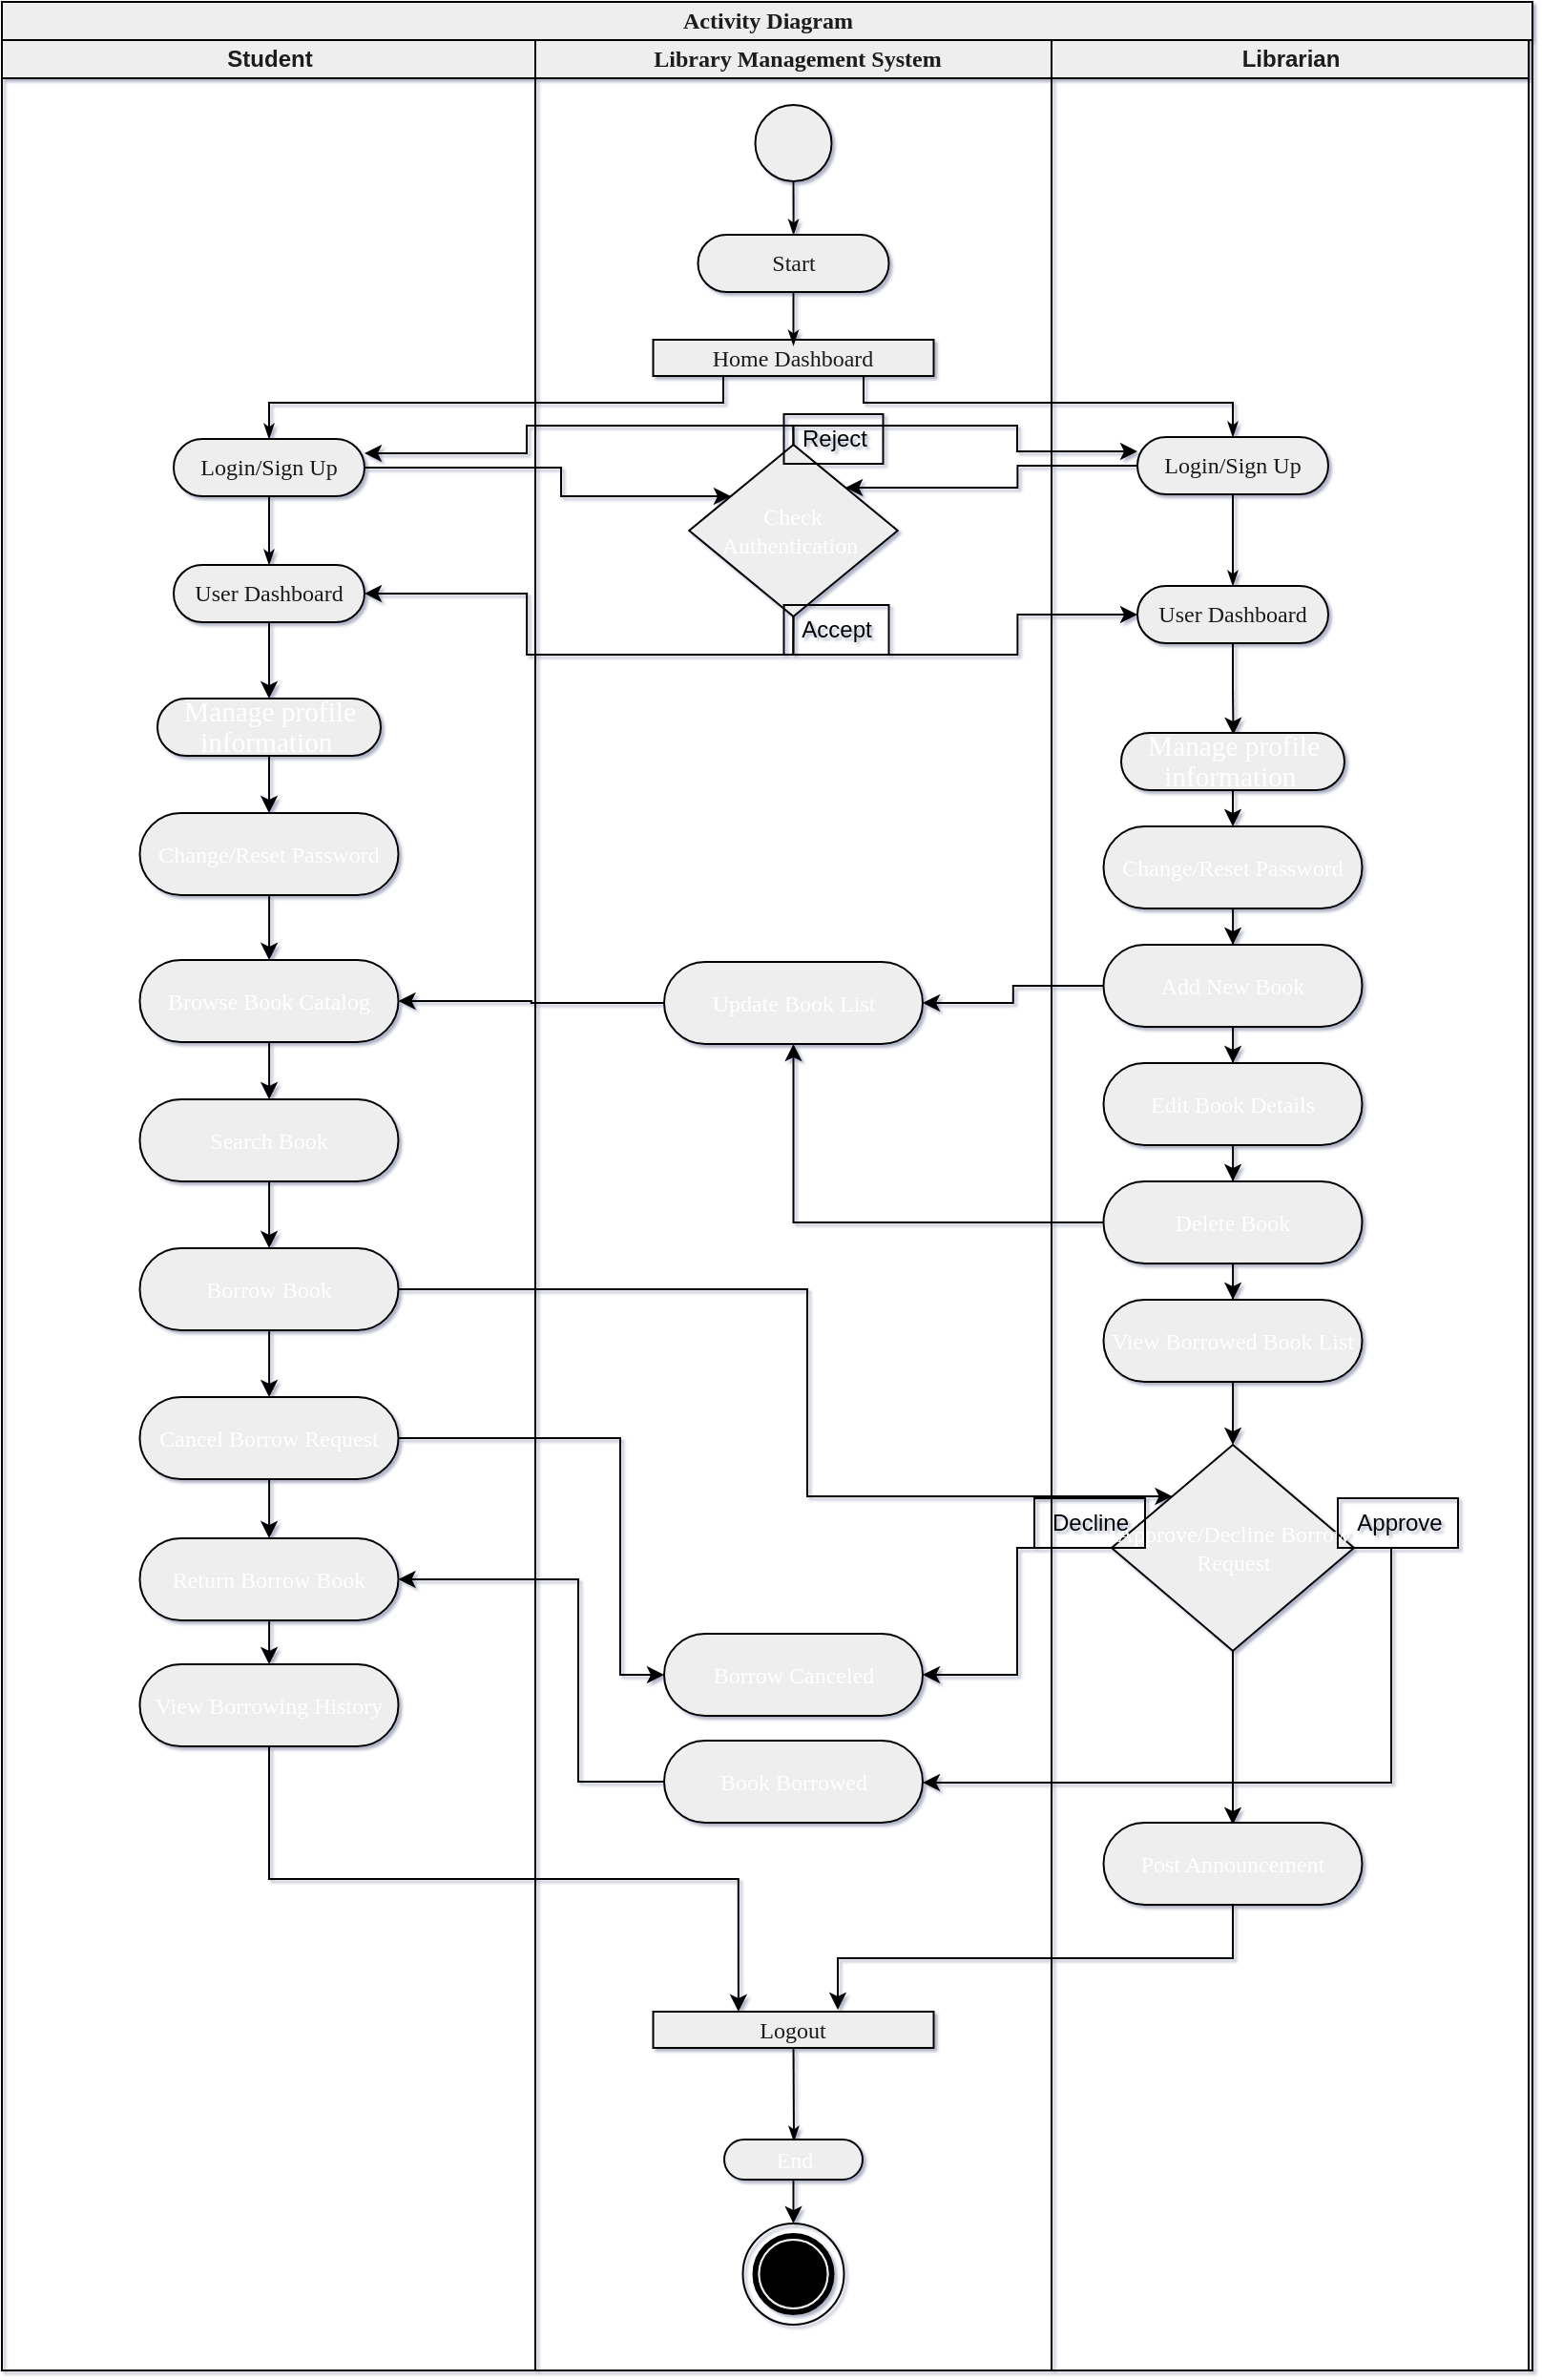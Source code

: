 <mxfile version="28.1.0">
  <diagram name="Page-1" id="0783ab3e-0a74-02c8-0abd-f7b4e66b4bec">
    <mxGraphModel dx="2295" dy="958" grid="0" gridSize="10" guides="1" tooltips="1" connect="1" arrows="1" fold="1" page="0" pageScale="1" pageWidth="850" pageHeight="1100" background="light-dark(#FFFFFF,#FFFFFF)" math="0" shadow="1">
      <root>
        <mxCell id="0" />
        <mxCell id="1" parent="0" />
        <mxCell id="1c1d494c118603dd-1" value="Activity Diagram" style="swimlane;html=1;childLayout=stackLayout;startSize=20;rounded=0;shadow=0;comic=0;labelBackgroundColor=none;strokeWidth=1;fontFamily=Verdana;fontSize=12;align=center;fillColor=#EEEEEE;strokeColor=light-dark(#000000,#000000);fontColor=#1A1A1A;" parent="1" vertex="1">
          <mxGeometry x="-8" y="9" width="802" height="1241" as="geometry" />
        </mxCell>
        <mxCell id="1c1d494c118603dd-2" value="Student" style="swimlane;html=1;startSize=20;labelBackgroundColor=none;fillColor=#EEEEEE;strokeColor=light-dark(#000000,#000000);fontColor=#1A1A1A;" parent="1c1d494c118603dd-1" vertex="1">
          <mxGeometry y="20" width="279.5" height="1221" as="geometry" />
        </mxCell>
        <mxCell id="1c1d494c118603dd-34" style="edgeStyle=none;rounded=0;html=1;labelBackgroundColor=none;startArrow=none;startFill=0;startSize=5;endArrow=classicThin;endFill=1;endSize=5;jettySize=auto;orthogonalLoop=1;strokeWidth=1;fontFamily=Verdana;fontSize=12;strokeColor=light-dark(#000000,#000000);fontColor=default;exitX=0.5;exitY=1;exitDx=0;exitDy=0;entryX=0.5;entryY=0;entryDx=0;entryDy=0;" parent="1c1d494c118603dd-2" source="1c1d494c118603dd-6" target="1c1d494c118603dd-7" edge="1">
          <mxGeometry relative="1" as="geometry">
            <mxPoint x="140" y="295" as="targetPoint" />
          </mxGeometry>
        </mxCell>
        <mxCell id="1c1d494c118603dd-6" value="Login/Sign Up" style="rounded=1;whiteSpace=wrap;html=1;shadow=0;comic=0;labelBackgroundColor=none;strokeWidth=1;fontFamily=Verdana;fontSize=12;align=center;arcSize=50;fillColor=#EEEEEE;strokeColor=light-dark(#000000,#000000);fontColor=#1A1A1A;" parent="1c1d494c118603dd-2" vertex="1">
          <mxGeometry x="90" y="209" width="100" height="30" as="geometry" />
        </mxCell>
        <mxCell id="nU6KyoxsDdTBQ1Yfwvvr-5" value="" style="edgeStyle=orthogonalEdgeStyle;rounded=0;orthogonalLoop=1;jettySize=auto;html=1;strokeColor=light-dark(#000000,#000000);fontColor=#FFFFFF;entryX=0.5;entryY=0;entryDx=0;entryDy=0;" edge="1" parent="1c1d494c118603dd-2" source="1c1d494c118603dd-7" target="nU6KyoxsDdTBQ1Yfwvvr-6">
          <mxGeometry x="1" y="43" relative="1" as="geometry">
            <mxPoint x="140" y="369" as="targetPoint" />
            <mxPoint x="-5" y="18" as="offset" />
          </mxGeometry>
        </mxCell>
        <mxCell id="1c1d494c118603dd-7" value="User Dashboard" style="rounded=1;whiteSpace=wrap;html=1;shadow=0;comic=0;labelBackgroundColor=none;strokeWidth=1;fontFamily=Verdana;fontSize=12;align=center;arcSize=50;fillColor=#EEEEEE;strokeColor=light-dark(#000000,#000000);fontColor=#1A1A1A;" parent="1c1d494c118603dd-2" vertex="1">
          <mxGeometry x="90" y="275" width="100" height="30" as="geometry" />
        </mxCell>
        <mxCell id="nU6KyoxsDdTBQ1Yfwvvr-11" style="edgeStyle=orthogonalEdgeStyle;rounded=0;orthogonalLoop=1;jettySize=auto;html=1;exitX=0.5;exitY=1;exitDx=0;exitDy=0;strokeColor=light-dark(#000000,#000000);fontColor=#FFFFFF;entryX=0.5;entryY=0;entryDx=0;entryDy=0;" edge="1" parent="1c1d494c118603dd-2" source="nU6KyoxsDdTBQ1Yfwvvr-6" target="nU6KyoxsDdTBQ1Yfwvvr-12">
          <mxGeometry relative="1" as="geometry">
            <mxPoint x="140.103" y="429.586" as="targetPoint" />
          </mxGeometry>
        </mxCell>
        <mxCell id="nU6KyoxsDdTBQ1Yfwvvr-6" value="&lt;span style=&quot;font-size: 11pt; line-height: 107%; font-family: Cambria, serif;&quot; lang=&quot;EN&quot;&gt;&lt;font style=&quot;color: light-dark(rgb(255, 255, 255), rgb(255, 255, 255));&quot;&gt;Manage profile information&amp;nbsp;&lt;/font&gt;&lt;/span&gt;" style="rounded=1;whiteSpace=wrap;html=1;shadow=0;comic=0;labelBackgroundColor=none;strokeWidth=1;fontFamily=Verdana;fontSize=12;align=center;arcSize=50;fillColor=#EEEEEE;strokeColor=light-dark(#000000,#000000);fontColor=#1A1A1A;" vertex="1" parent="1c1d494c118603dd-2">
          <mxGeometry x="81.5" y="345" width="117" height="30" as="geometry" />
        </mxCell>
        <mxCell id="nU6KyoxsDdTBQ1Yfwvvr-19" value="" style="edgeStyle=orthogonalEdgeStyle;rounded=0;orthogonalLoop=1;jettySize=auto;html=1;strokeColor=light-dark(#000000,#000000);fontColor=#FFFFFF;" edge="1" parent="1c1d494c118603dd-2" source="nU6KyoxsDdTBQ1Yfwvvr-12" target="nU6KyoxsDdTBQ1Yfwvvr-18">
          <mxGeometry relative="1" as="geometry" />
        </mxCell>
        <mxCell id="nU6KyoxsDdTBQ1Yfwvvr-12" value="&lt;font style=&quot;color: light-dark(rgb(255, 255, 255), rgb(255, 255, 255));&quot; face=&quot;Cambria, serif&quot;&gt;Change/Reset Password&lt;/font&gt;" style="rounded=1;whiteSpace=wrap;html=1;shadow=0;comic=0;labelBackgroundColor=none;strokeWidth=1;fontFamily=Verdana;fontSize=12;align=center;arcSize=50;fillColor=#EEEEEE;strokeColor=light-dark(#000000,#000000);fontColor=#1A1A1A;" vertex="1" parent="1c1d494c118603dd-2">
          <mxGeometry x="72.25" y="405" width="135.5" height="43" as="geometry" />
        </mxCell>
        <mxCell id="nU6KyoxsDdTBQ1Yfwvvr-21" value="" style="edgeStyle=orthogonalEdgeStyle;rounded=0;orthogonalLoop=1;jettySize=auto;html=1;strokeColor=light-dark(#000000,#000000);fontColor=#FFFFFF;" edge="1" parent="1c1d494c118603dd-2" source="nU6KyoxsDdTBQ1Yfwvvr-18" target="nU6KyoxsDdTBQ1Yfwvvr-20">
          <mxGeometry relative="1" as="geometry" />
        </mxCell>
        <mxCell id="nU6KyoxsDdTBQ1Yfwvvr-18" value="&lt;font style=&quot;color: light-dark(rgb(255, 255, 255), rgb(255, 255, 255));&quot; face=&quot;Cambria, serif&quot;&gt;Browse Book Catalog&lt;/font&gt;" style="rounded=1;whiteSpace=wrap;html=1;shadow=0;comic=0;labelBackgroundColor=none;strokeWidth=1;fontFamily=Verdana;fontSize=12;align=center;arcSize=50;fillColor=#EEEEEE;strokeColor=light-dark(#000000,#000000);fontColor=#1A1A1A;" vertex="1" parent="1c1d494c118603dd-2">
          <mxGeometry x="72.25" y="482" width="135.5" height="43" as="geometry" />
        </mxCell>
        <mxCell id="nU6KyoxsDdTBQ1Yfwvvr-23" value="" style="edgeStyle=orthogonalEdgeStyle;rounded=0;orthogonalLoop=1;jettySize=auto;html=1;strokeColor=light-dark(#000000,#000000);fontColor=#FFFFFF;" edge="1" parent="1c1d494c118603dd-2" source="nU6KyoxsDdTBQ1Yfwvvr-20" target="nU6KyoxsDdTBQ1Yfwvvr-22">
          <mxGeometry relative="1" as="geometry" />
        </mxCell>
        <mxCell id="nU6KyoxsDdTBQ1Yfwvvr-20" value="&lt;font style=&quot;color: light-dark(rgb(255, 255, 255), rgb(255, 255, 255));&quot; face=&quot;Cambria, serif&quot;&gt;Search Book&lt;/font&gt;" style="rounded=1;whiteSpace=wrap;html=1;shadow=0;comic=0;labelBackgroundColor=none;strokeWidth=1;fontFamily=Verdana;fontSize=12;align=center;arcSize=50;fillColor=#EEEEEE;strokeColor=light-dark(#000000,#000000);fontColor=#1A1A1A;" vertex="1" parent="1c1d494c118603dd-2">
          <mxGeometry x="72.25" y="555" width="135.5" height="43" as="geometry" />
        </mxCell>
        <mxCell id="nU6KyoxsDdTBQ1Yfwvvr-25" value="" style="edgeStyle=orthogonalEdgeStyle;rounded=0;orthogonalLoop=1;jettySize=auto;html=1;strokeColor=light-dark(#000000,#000000);fontColor=#FFFFFF;" edge="1" parent="1c1d494c118603dd-2" source="nU6KyoxsDdTBQ1Yfwvvr-22" target="nU6KyoxsDdTBQ1Yfwvvr-24">
          <mxGeometry relative="1" as="geometry" />
        </mxCell>
        <mxCell id="nU6KyoxsDdTBQ1Yfwvvr-22" value="&lt;font style=&quot;color: light-dark(rgb(255, 255, 255), rgb(255, 255, 255));&quot; face=&quot;Cambria, serif&quot;&gt;Borrow Book&lt;/font&gt;" style="rounded=1;whiteSpace=wrap;html=1;shadow=0;comic=0;labelBackgroundColor=none;strokeWidth=1;fontFamily=Verdana;fontSize=12;align=center;arcSize=50;fillColor=#EEEEEE;strokeColor=light-dark(#000000,#000000);fontColor=#1A1A1A;" vertex="1" parent="1c1d494c118603dd-2">
          <mxGeometry x="72.25" y="633" width="135.5" height="43" as="geometry" />
        </mxCell>
        <mxCell id="nU6KyoxsDdTBQ1Yfwvvr-27" value="" style="edgeStyle=orthogonalEdgeStyle;rounded=0;orthogonalLoop=1;jettySize=auto;html=1;strokeColor=light-dark(#000000,#000000);fontColor=#FFFFFF;" edge="1" parent="1c1d494c118603dd-2" source="nU6KyoxsDdTBQ1Yfwvvr-24" target="nU6KyoxsDdTBQ1Yfwvvr-26">
          <mxGeometry relative="1" as="geometry" />
        </mxCell>
        <mxCell id="nU6KyoxsDdTBQ1Yfwvvr-24" value="&lt;font style=&quot;color: light-dark(rgb(255, 255, 255), rgb(255, 255, 255));&quot; face=&quot;Cambria, serif&quot;&gt;Cancel Borrow Request&lt;/font&gt;" style="rounded=1;whiteSpace=wrap;html=1;shadow=0;comic=0;labelBackgroundColor=none;strokeWidth=1;fontFamily=Verdana;fontSize=12;align=center;arcSize=50;fillColor=#EEEEEE;strokeColor=light-dark(#000000,#000000);fontColor=#1A1A1A;" vertex="1" parent="1c1d494c118603dd-2">
          <mxGeometry x="72.25" y="711" width="135.5" height="43" as="geometry" />
        </mxCell>
        <mxCell id="nU6KyoxsDdTBQ1Yfwvvr-29" value="" style="edgeStyle=orthogonalEdgeStyle;rounded=0;orthogonalLoop=1;jettySize=auto;html=1;strokeColor=light-dark(#000000,#000000);fontColor=#FFFFFF;" edge="1" parent="1c1d494c118603dd-2" source="nU6KyoxsDdTBQ1Yfwvvr-26" target="nU6KyoxsDdTBQ1Yfwvvr-28">
          <mxGeometry relative="1" as="geometry" />
        </mxCell>
        <mxCell id="nU6KyoxsDdTBQ1Yfwvvr-26" value="&lt;font style=&quot;color: light-dark(rgb(255, 255, 255), rgb(255, 255, 255));&quot; face=&quot;Cambria, serif&quot;&gt;Return Borrow Book&lt;/font&gt;" style="rounded=1;whiteSpace=wrap;html=1;shadow=0;comic=0;labelBackgroundColor=none;strokeWidth=1;fontFamily=Verdana;fontSize=12;align=center;arcSize=50;fillColor=#EEEEEE;strokeColor=light-dark(#000000,#000000);fontColor=#1A1A1A;" vertex="1" parent="1c1d494c118603dd-2">
          <mxGeometry x="72.25" y="785" width="135.5" height="43" as="geometry" />
        </mxCell>
        <mxCell id="nU6KyoxsDdTBQ1Yfwvvr-28" value="&lt;font style=&quot;color: light-dark(rgb(255, 255, 255), rgb(255, 255, 255));&quot; face=&quot;Cambria, serif&quot;&gt;View Borrowing History&lt;/font&gt;" style="rounded=1;whiteSpace=wrap;html=1;shadow=0;comic=0;labelBackgroundColor=none;strokeWidth=1;fontFamily=Verdana;fontSize=12;align=center;arcSize=50;fillColor=#EEEEEE;strokeColor=light-dark(#000000,#000000);fontColor=#1A1A1A;" vertex="1" parent="1c1d494c118603dd-2">
          <mxGeometry x="72.25" y="851" width="135.5" height="43" as="geometry" />
        </mxCell>
        <mxCell id="1c1d494c118603dd-29" style="edgeStyle=orthogonalEdgeStyle;rounded=0;html=1;exitX=0.75;exitY=1;labelBackgroundColor=none;startArrow=none;startFill=0;startSize=5;endArrow=classicThin;endFill=1;endSize=5;jettySize=auto;orthogonalLoop=1;strokeWidth=1;fontFamily=Verdana;fontSize=12;strokeColor=light-dark(#000000,#000000);fontColor=default;" parent="1c1d494c118603dd-1" source="60571a20871a0731-3" target="1c1d494c118603dd-5" edge="1">
          <mxGeometry relative="1" as="geometry">
            <Array as="points">
              <mxPoint x="536" y="210" />
              <mxPoint x="741" y="210" />
            </Array>
          </mxGeometry>
        </mxCell>
        <mxCell id="1c1d494c118603dd-30" style="edgeStyle=orthogonalEdgeStyle;rounded=0;html=1;exitX=0.25;exitY=1;entryX=0.5;entryY=0;labelBackgroundColor=none;startArrow=none;startFill=0;startSize=5;endArrow=classicThin;endFill=1;endSize=5;jettySize=auto;orthogonalLoop=1;strokeWidth=1;fontFamily=Verdana;fontSize=12;strokeColor=light-dark(#000000,#000000);fontColor=default;" parent="1c1d494c118603dd-1" source="60571a20871a0731-3" target="1c1d494c118603dd-6" edge="1">
          <mxGeometry relative="1" as="geometry">
            <Array as="points">
              <mxPoint x="378" y="210" />
              <mxPoint x="140" y="210" />
            </Array>
          </mxGeometry>
        </mxCell>
        <mxCell id="nU6KyoxsDdTBQ1Yfwvvr-50" style="edgeStyle=orthogonalEdgeStyle;rounded=0;orthogonalLoop=1;jettySize=auto;html=1;exitX=1;exitY=0.5;exitDx=0;exitDy=0;entryX=0;entryY=0;entryDx=0;entryDy=0;strokeColor=light-dark(#000000,#000000);fontColor=#FFFFFF;" edge="1" parent="1c1d494c118603dd-1" source="nU6KyoxsDdTBQ1Yfwvvr-22" target="nU6KyoxsDdTBQ1Yfwvvr-49">
          <mxGeometry relative="1" as="geometry">
            <Array as="points">
              <mxPoint x="422" y="674" />
              <mxPoint x="422" y="783" />
            </Array>
          </mxGeometry>
        </mxCell>
        <mxCell id="nU6KyoxsDdTBQ1Yfwvvr-42" value="" style="edgeStyle=orthogonalEdgeStyle;rounded=0;orthogonalLoop=1;jettySize=auto;html=1;strokeColor=light-dark(#000000,#000000);fontColor=#FFFFFF;exitX=1;exitY=0.5;exitDx=0;exitDy=0;" edge="1" parent="1c1d494c118603dd-1" source="nU6KyoxsDdTBQ1Yfwvvr-49" target="nU6KyoxsDdTBQ1Yfwvvr-41">
          <mxGeometry relative="1" as="geometry">
            <mxPoint x="644.957" y="915" as="sourcePoint" />
            <Array as="points">
              <mxPoint x="728" y="810" />
              <mxPoint x="728" y="933" />
            </Array>
          </mxGeometry>
        </mxCell>
        <mxCell id="nU6KyoxsDdTBQ1Yfwvvr-56" style="edgeStyle=orthogonalEdgeStyle;rounded=0;orthogonalLoop=1;jettySize=auto;html=1;exitX=1;exitY=0.5;exitDx=0;exitDy=0;entryX=0;entryY=0.5;entryDx=0;entryDy=0;strokeColor=light-dark(#000000,#000000);fontColor=#FFFFFF;" edge="1" parent="1c1d494c118603dd-1" source="nU6KyoxsDdTBQ1Yfwvvr-24" target="nU6KyoxsDdTBQ1Yfwvvr-52">
          <mxGeometry relative="1" as="geometry">
            <Array as="points">
              <mxPoint x="324" y="753" />
              <mxPoint x="324" y="877" />
            </Array>
          </mxGeometry>
        </mxCell>
        <mxCell id="nU6KyoxsDdTBQ1Yfwvvr-57" style="edgeStyle=orthogonalEdgeStyle;rounded=0;orthogonalLoop=1;jettySize=auto;html=1;exitX=0;exitY=0.5;exitDx=0;exitDy=0;entryX=1;entryY=0.5;entryDx=0;entryDy=0;strokeColor=light-dark(#000000,#000000);fontColor=#FFFFFF;" edge="1" parent="1c1d494c118603dd-1" source="nU6KyoxsDdTBQ1Yfwvvr-41" target="nU6KyoxsDdTBQ1Yfwvvr-26">
          <mxGeometry relative="1" as="geometry">
            <Array as="points">
              <mxPoint x="302" y="933" />
              <mxPoint x="302" y="827" />
            </Array>
          </mxGeometry>
        </mxCell>
        <mxCell id="nU6KyoxsDdTBQ1Yfwvvr-60" style="edgeStyle=orthogonalEdgeStyle;rounded=0;orthogonalLoop=1;jettySize=auto;html=1;exitX=0;exitY=0.5;exitDx=0;exitDy=0;entryX=1;entryY=0.5;entryDx=0;entryDy=0;strokeColor=light-dark(#000000,#000000);fontColor=#FFFFFF;" edge="1" parent="1c1d494c118603dd-1" source="nU6KyoxsDdTBQ1Yfwvvr-49" target="nU6KyoxsDdTBQ1Yfwvvr-52">
          <mxGeometry relative="1" as="geometry" />
        </mxCell>
        <mxCell id="1c1d494c118603dd-3" value="&lt;span style=&quot;font-family: Verdana;&quot;&gt;&amp;nbsp;Library Management System&lt;/span&gt;" style="swimlane;html=1;startSize=20;labelBackgroundColor=none;fillColor=#EEEEEE;strokeColor=light-dark(#000000,#000000);fontColor=#1A1A1A;" parent="1c1d494c118603dd-1" vertex="1">
          <mxGeometry x="279.5" y="20" width="270.5" height="1221" as="geometry" />
        </mxCell>
        <mxCell id="60571a20871a0731-3" value="Home Dashboard" style="whiteSpace=wrap;html=1;rounded=0;shadow=0;comic=0;labelBackgroundColor=none;strokeWidth=1;fillColor=#EEEEEE;fontFamily=Verdana;fontSize=12;align=center;rotation=0;strokeColor=light-dark(#000000,#000000);fontColor=#1A1A1A;" parent="1c1d494c118603dd-3" vertex="1">
          <mxGeometry x="61.75" y="157" width="147" height="19" as="geometry" />
        </mxCell>
        <mxCell id="60571a20871a0731-8" value="Start" style="rounded=1;whiteSpace=wrap;html=1;shadow=0;comic=0;labelBackgroundColor=none;strokeWidth=1;fontFamily=Verdana;fontSize=12;align=center;arcSize=50;fillColor=#EEEEEE;strokeColor=light-dark(#000000,#000000);fontColor=#1A1A1A;" parent="1c1d494c118603dd-3" vertex="1">
          <mxGeometry x="85.25" y="102" width="100" height="30" as="geometry" />
        </mxCell>
        <mxCell id="1c1d494c118603dd-28" style="edgeStyle=orthogonalEdgeStyle;rounded=0;html=1;entryX=0.5;entryY=0;labelBackgroundColor=none;startArrow=none;startFill=0;startSize=5;endArrow=classicThin;endFill=1;endSize=5;jettySize=auto;orthogonalLoop=1;strokeWidth=1;fontFamily=Verdana;fontSize=12;strokeColor=light-dark(#000000,#000000);fontColor=default;" parent="1c1d494c118603dd-3" source="60571a20871a0731-8" edge="1">
          <mxGeometry relative="1" as="geometry">
            <Array as="points">
              <mxPoint x="135.75" y="125" />
            </Array>
            <mxPoint x="135.25" y="160" as="targetPoint" />
          </mxGeometry>
        </mxCell>
        <mxCell id="60571a20871a0731-4" value="" style="ellipse;whiteSpace=wrap;html=1;rounded=0;shadow=0;comic=0;labelBackgroundColor=none;strokeWidth=1;fillColor=#EEEEEE;fontFamily=Verdana;fontSize=12;align=center;strokeColor=light-dark(#000000,#000000);fontColor=#1A1A1A;" parent="1c1d494c118603dd-3" vertex="1">
          <mxGeometry x="115.25" y="34" width="40" height="40" as="geometry" />
        </mxCell>
        <mxCell id="1c1d494c118603dd-27" style="edgeStyle=orthogonalEdgeStyle;rounded=0;html=1;labelBackgroundColor=none;startArrow=none;startFill=0;startSize=5;endArrow=classicThin;endFill=1;endSize=5;jettySize=auto;orthogonalLoop=1;strokeWidth=1;fontFamily=Verdana;fontSize=12;strokeColor=light-dark(#000000,#000000);fontColor=default;" parent="1c1d494c118603dd-3" source="60571a20871a0731-4" target="60571a20871a0731-8" edge="1">
          <mxGeometry relative="1" as="geometry" />
        </mxCell>
        <mxCell id="1c1d494c118603dd-45" style="edgeStyle=none;rounded=0;html=1;labelBackgroundColor=none;startArrow=none;startFill=0;startSize=5;endArrow=classicThin;endFill=1;endSize=5;jettySize=auto;orthogonalLoop=1;strokeWidth=1;fontFamily=Verdana;fontSize=12;strokeColor=light-dark(#000000,#000000);fontColor=default;" parent="1c1d494c118603dd-3" edge="1">
          <mxGeometry relative="1" as="geometry">
            <mxPoint x="135.25" y="1047" as="sourcePoint" />
            <mxPoint x="135.5" y="1101" as="targetPoint" />
          </mxGeometry>
        </mxCell>
        <mxCell id="60571a20871a0731-5" value="" style="shape=mxgraph.bpmn.shape;html=1;verticalLabelPosition=bottom;labelBackgroundColor=none;verticalAlign=top;perimeter=ellipsePerimeter;outline=end;symbol=terminate;rounded=0;shadow=0;comic=0;strokeWidth=1;fontFamily=Verdana;fontSize=12;align=center;fillColor=#EEEEEE;strokeColor=light-dark(#000000,#000000);fontColor=#1A1A1A;" parent="1c1d494c118603dd-3" vertex="1">
          <mxGeometry x="115.25" y="1150.5" width="40" height="40" as="geometry" />
        </mxCell>
        <mxCell id="nU6KyoxsDdTBQ1Yfwvvr-52" value="&lt;font style=&quot;color: light-dark(rgb(255, 255, 255), rgb(255, 255, 255));&quot; face=&quot;Cambria, serif&quot;&gt;Borrow Canceled&lt;/font&gt;" style="rounded=1;whiteSpace=wrap;html=1;shadow=0;comic=0;labelBackgroundColor=none;strokeWidth=1;fontFamily=Verdana;fontSize=12;align=center;arcSize=50;fillColor=#EEEEEE;strokeColor=light-dark(#000000,#000000);fontColor=#1A1A1A;" vertex="1" parent="1c1d494c118603dd-3">
          <mxGeometry x="67.5" y="835" width="135.5" height="43" as="geometry" />
        </mxCell>
        <mxCell id="nU6KyoxsDdTBQ1Yfwvvr-41" value="&lt;font style=&quot;color: light-dark(rgb(255, 255, 255), rgb(255, 255, 255));&quot; face=&quot;Cambria, serif&quot;&gt;Book Borrowed&lt;/font&gt;" style="rounded=1;whiteSpace=wrap;html=1;shadow=0;comic=0;labelBackgroundColor=none;strokeWidth=1;fontFamily=Verdana;fontSize=12;align=center;arcSize=50;fillColor=#EEEEEE;strokeColor=light-dark(#000000,#000000);fontColor=#1A1A1A;" vertex="1" parent="1c1d494c118603dd-3">
          <mxGeometry x="67.5" y="891" width="135.5" height="43" as="geometry" />
        </mxCell>
        <mxCell id="nU6KyoxsDdTBQ1Yfwvvr-64" value="Logout" style="whiteSpace=wrap;html=1;rounded=0;shadow=0;comic=0;labelBackgroundColor=none;strokeWidth=1;fillColor=#EEEEEE;fontFamily=Verdana;fontSize=12;align=center;rotation=0;strokeColor=light-dark(#000000,#000000);fontColor=#1A1A1A;" vertex="1" parent="1c1d494c118603dd-3">
          <mxGeometry x="61.75" y="1033" width="147" height="19" as="geometry" />
        </mxCell>
        <mxCell id="nU6KyoxsDdTBQ1Yfwvvr-66" value="" style="ellipse;whiteSpace=wrap;html=1;aspect=fixed;strokeColor=light-dark(#000000,#000000);fontColor=#1A1A1A;fillColor=none;" vertex="1" parent="1c1d494c118603dd-3">
          <mxGeometry x="108.75" y="1144" width="53" height="53" as="geometry" />
        </mxCell>
        <mxCell id="nU6KyoxsDdTBQ1Yfwvvr-69" style="edgeStyle=orthogonalEdgeStyle;rounded=0;orthogonalLoop=1;jettySize=auto;html=1;exitX=0.5;exitY=1;exitDx=0;exitDy=0;entryX=0.5;entryY=0;entryDx=0;entryDy=0;strokeColor=light-dark(#000000,#000000);fontColor=#FFFFFF;" edge="1" parent="1c1d494c118603dd-3" source="nU6KyoxsDdTBQ1Yfwvvr-68" target="nU6KyoxsDdTBQ1Yfwvvr-66">
          <mxGeometry relative="1" as="geometry" />
        </mxCell>
        <mxCell id="nU6KyoxsDdTBQ1Yfwvvr-68" value="&lt;font style=&quot;color: light-dark(rgb(255, 255, 255), rgb(255, 255, 255));&quot; face=&quot;Cambria, serif&quot;&gt;End&lt;/font&gt;" style="rounded=1;whiteSpace=wrap;html=1;shadow=0;comic=0;labelBackgroundColor=none;strokeWidth=1;fontFamily=Verdana;fontSize=12;align=center;arcSize=50;fillColor=#EEEEEE;strokeColor=light-dark(#000000,#000000);fontColor=#1A1A1A;" vertex="1" parent="1c1d494c118603dd-3">
          <mxGeometry x="99" y="1100" width="72.5" height="21" as="geometry" />
        </mxCell>
        <mxCell id="nU6KyoxsDdTBQ1Yfwvvr-71" value="&lt;span style=&quot;font-family: Cambria, serif;&quot;&gt;&lt;font style=&quot;color: light-dark(rgb(255, 255, 255), rgb(255, 255, 255));&quot;&gt;Check Authentication&amp;nbsp;&lt;/font&gt;&lt;/span&gt;" style="rhombus;whiteSpace=wrap;html=1;strokeColor=light-dark(#000000,#000000);fontColor=#1A1A1A;fillColor=#EEEEEE;" vertex="1" parent="1c1d494c118603dd-3">
          <mxGeometry x="80.62" y="212" width="109.25" height="90" as="geometry" />
        </mxCell>
        <mxCell id="nU6KyoxsDdTBQ1Yfwvvr-77" value="&lt;font style=&quot;color: light-dark(rgb(0, 0, 0), rgb(0, 0, 0));&quot;&gt;Accept&lt;/font&gt;" style="text;html=1;align=center;verticalAlign=middle;resizable=0;points=[];autosize=1;strokeColor=light-dark(#000000,#000000);fillColor=none;fontColor=#1A1A1A;" vertex="1" parent="1c1d494c118603dd-3">
          <mxGeometry x="130.25" y="296" width="55" height="26" as="geometry" />
        </mxCell>
        <mxCell id="nU6KyoxsDdTBQ1Yfwvvr-80" value="&lt;font style=&quot;color: light-dark(rgb(0, 0, 0), rgb(0, 0, 0));&quot;&gt;Reject&lt;/font&gt;" style="text;html=1;align=center;verticalAlign=middle;resizable=0;points=[];autosize=1;strokeColor=light-dark(#000000,#000000);fillColor=none;fontColor=#1A1A1A;" vertex="1" parent="1c1d494c118603dd-3">
          <mxGeometry x="130.25" y="196" width="52" height="26" as="geometry" />
        </mxCell>
        <mxCell id="nU6KyoxsDdTBQ1Yfwvvr-82" value="&lt;font style=&quot;color: light-dark(rgb(255, 255, 255), rgb(255, 255, 255));&quot; face=&quot;Cambria, serif&quot;&gt;Update Book List&lt;/font&gt;" style="rounded=1;whiteSpace=wrap;html=1;shadow=0;comic=0;labelBackgroundColor=none;strokeWidth=1;fontFamily=Verdana;fontSize=12;align=center;arcSize=50;fillColor=#EEEEEE;strokeColor=light-dark(#000000,#000000);fontColor=#1A1A1A;" vertex="1" parent="1c1d494c118603dd-3">
          <mxGeometry x="67.5" y="483" width="135.5" height="43" as="geometry" />
        </mxCell>
        <mxCell id="1c1d494c118603dd-4" value="Librarian" style="swimlane;html=1;startSize=20;labelBackgroundColor=none;fillColor=#EEEEEE;strokeColor=light-dark(#000000,#000000);fontColor=#1A1A1A;" parent="1c1d494c118603dd-1" vertex="1">
          <mxGeometry x="550" y="20" width="250" height="1221" as="geometry" />
        </mxCell>
        <mxCell id="1c1d494c118603dd-5" value="Login/Sign Up" style="rounded=1;whiteSpace=wrap;html=1;shadow=0;comic=0;labelBackgroundColor=none;strokeWidth=1;fontFamily=Verdana;fontSize=12;align=center;arcSize=50;fillColor=#EEEEEE;strokeColor=light-dark(#000000,#000000);fontColor=#1A1A1A;" parent="1c1d494c118603dd-4" vertex="1">
          <mxGeometry x="45" y="208" width="100" height="30" as="geometry" />
        </mxCell>
        <mxCell id="nU6KyoxsDdTBQ1Yfwvvr-8" style="edgeStyle=orthogonalEdgeStyle;rounded=0;orthogonalLoop=1;jettySize=auto;html=1;exitX=0.5;exitY=1;exitDx=0;exitDy=0;strokeColor=light-dark(#000000,#000000);fontColor=#FFFFFF;" edge="1" parent="1c1d494c118603dd-4" source="nU6KyoxsDdTBQ1Yfwvvr-4">
          <mxGeometry relative="1" as="geometry">
            <mxPoint x="95.276" y="363.931" as="targetPoint" />
          </mxGeometry>
        </mxCell>
        <mxCell id="nU6KyoxsDdTBQ1Yfwvvr-13" style="edgeStyle=orthogonalEdgeStyle;rounded=0;orthogonalLoop=1;jettySize=auto;html=1;exitX=0.5;exitY=1;exitDx=0;exitDy=0;strokeColor=light-dark(#000000,#000000);fontColor=#FFFFFF;entryX=0.5;entryY=0;entryDx=0;entryDy=0;" edge="1" parent="1c1d494c118603dd-4" source="nU6KyoxsDdTBQ1Yfwvvr-10" target="nU6KyoxsDdTBQ1Yfwvvr-14">
          <mxGeometry relative="1" as="geometry">
            <mxPoint x="95.276" y="418.552" as="targetPoint" />
          </mxGeometry>
        </mxCell>
        <mxCell id="nU6KyoxsDdTBQ1Yfwvvr-10" value="&lt;span style=&quot;font-size: 11pt; line-height: 107%; font-family: Cambria, serif;&quot; lang=&quot;EN&quot;&gt;&lt;font style=&quot;color: light-dark(rgb(255, 255, 255), rgb(255, 255, 255));&quot;&gt;Manage profile information&amp;nbsp;&lt;/font&gt;&lt;/span&gt;" style="rounded=1;whiteSpace=wrap;html=1;shadow=0;comic=0;labelBackgroundColor=none;strokeWidth=1;fontFamily=Verdana;fontSize=12;align=center;arcSize=50;fillColor=#EEEEEE;strokeColor=light-dark(#000000,#000000);fontColor=#1A1A1A;" vertex="1" parent="1c1d494c118603dd-4">
          <mxGeometry x="36.5" y="363" width="117" height="30" as="geometry" />
        </mxCell>
        <mxCell id="nU6KyoxsDdTBQ1Yfwvvr-32" value="" style="edgeStyle=orthogonalEdgeStyle;rounded=0;orthogonalLoop=1;jettySize=auto;html=1;strokeColor=light-dark(#000000,#000000);fontColor=#FFFFFF;" edge="1" parent="1c1d494c118603dd-4" source="nU6KyoxsDdTBQ1Yfwvvr-14" target="nU6KyoxsDdTBQ1Yfwvvr-31">
          <mxGeometry relative="1" as="geometry" />
        </mxCell>
        <mxCell id="nU6KyoxsDdTBQ1Yfwvvr-14" value="&lt;font style=&quot;color: light-dark(rgb(255, 255, 255), rgb(255, 255, 255));&quot; face=&quot;Cambria, serif&quot;&gt;Change/Reset Password&lt;/font&gt;" style="rounded=1;whiteSpace=wrap;html=1;shadow=0;comic=0;labelBackgroundColor=none;strokeWidth=1;fontFamily=Verdana;fontSize=12;align=center;arcSize=50;fillColor=#EEEEEE;strokeColor=light-dark(#000000,#000000);fontColor=#1A1A1A;" vertex="1" parent="1c1d494c118603dd-4">
          <mxGeometry x="27.25" y="412" width="135.5" height="43" as="geometry" />
        </mxCell>
        <mxCell id="nU6KyoxsDdTBQ1Yfwvvr-34" value="" style="edgeStyle=orthogonalEdgeStyle;rounded=0;orthogonalLoop=1;jettySize=auto;html=1;strokeColor=light-dark(#000000,#000000);fontColor=#FFFFFF;" edge="1" parent="1c1d494c118603dd-4" source="nU6KyoxsDdTBQ1Yfwvvr-31" target="nU6KyoxsDdTBQ1Yfwvvr-33">
          <mxGeometry relative="1" as="geometry" />
        </mxCell>
        <mxCell id="nU6KyoxsDdTBQ1Yfwvvr-31" value="&lt;font style=&quot;color: light-dark(rgb(255, 255, 255), rgb(255, 255, 255));&quot; face=&quot;Cambria, serif&quot;&gt;Add New Book&lt;/font&gt;" style="rounded=1;whiteSpace=wrap;html=1;shadow=0;comic=0;labelBackgroundColor=none;strokeWidth=1;fontFamily=Verdana;fontSize=12;align=center;arcSize=50;fillColor=#EEEEEE;strokeColor=light-dark(#000000,#000000);fontColor=#1A1A1A;" vertex="1" parent="1c1d494c118603dd-4">
          <mxGeometry x="27.25" y="474" width="135.5" height="43" as="geometry" />
        </mxCell>
        <mxCell id="nU6KyoxsDdTBQ1Yfwvvr-36" value="" style="edgeStyle=orthogonalEdgeStyle;rounded=0;orthogonalLoop=1;jettySize=auto;html=1;strokeColor=light-dark(#000000,#000000);fontColor=#FFFFFF;" edge="1" parent="1c1d494c118603dd-4" source="nU6KyoxsDdTBQ1Yfwvvr-33" target="nU6KyoxsDdTBQ1Yfwvvr-35">
          <mxGeometry relative="1" as="geometry" />
        </mxCell>
        <mxCell id="nU6KyoxsDdTBQ1Yfwvvr-33" value="&lt;font style=&quot;color: light-dark(rgb(255, 255, 255), rgb(255, 255, 255));&quot; face=&quot;Cambria, serif&quot;&gt;Edit Book Details&lt;/font&gt;" style="rounded=1;whiteSpace=wrap;html=1;shadow=0;comic=0;labelBackgroundColor=none;strokeWidth=1;fontFamily=Verdana;fontSize=12;align=center;arcSize=50;fillColor=#EEEEEE;strokeColor=light-dark(#000000,#000000);fontColor=#1A1A1A;" vertex="1" parent="1c1d494c118603dd-4">
          <mxGeometry x="27.25" y="536" width="135.5" height="43" as="geometry" />
        </mxCell>
        <mxCell id="nU6KyoxsDdTBQ1Yfwvvr-38" value="" style="edgeStyle=orthogonalEdgeStyle;rounded=0;orthogonalLoop=1;jettySize=auto;html=1;strokeColor=light-dark(#000000,#000000);fontColor=#FFFFFF;" edge="1" parent="1c1d494c118603dd-4" source="nU6KyoxsDdTBQ1Yfwvvr-35" target="nU6KyoxsDdTBQ1Yfwvvr-37">
          <mxGeometry relative="1" as="geometry" />
        </mxCell>
        <mxCell id="nU6KyoxsDdTBQ1Yfwvvr-35" value="&lt;font style=&quot;color: light-dark(rgb(255, 255, 255), rgb(255, 255, 255));&quot; face=&quot;Cambria, serif&quot;&gt;Delete Book&lt;/font&gt;" style="rounded=1;whiteSpace=wrap;html=1;shadow=0;comic=0;labelBackgroundColor=none;strokeWidth=1;fontFamily=Verdana;fontSize=12;align=center;arcSize=50;fillColor=#EEEEEE;strokeColor=light-dark(#000000,#000000);fontColor=#1A1A1A;" vertex="1" parent="1c1d494c118603dd-4">
          <mxGeometry x="27.25" y="598" width="135.5" height="43" as="geometry" />
        </mxCell>
        <mxCell id="nU6KyoxsDdTBQ1Yfwvvr-40" value="" style="edgeStyle=orthogonalEdgeStyle;rounded=0;orthogonalLoop=1;jettySize=auto;html=1;strokeColor=light-dark(#000000,#000000);fontColor=#FFFFFF;entryX=0.5;entryY=0;entryDx=0;entryDy=0;" edge="1" parent="1c1d494c118603dd-4" source="nU6KyoxsDdTBQ1Yfwvvr-37" target="nU6KyoxsDdTBQ1Yfwvvr-49">
          <mxGeometry relative="1" as="geometry">
            <mxPoint x="-44" y="852" as="targetPoint" />
          </mxGeometry>
        </mxCell>
        <mxCell id="nU6KyoxsDdTBQ1Yfwvvr-37" value="&lt;font style=&quot;color: light-dark(rgb(255, 255, 255), rgb(255, 255, 255));&quot; face=&quot;Cambria, serif&quot;&gt;View Borrowed Book List&lt;/font&gt;" style="rounded=1;whiteSpace=wrap;html=1;shadow=0;comic=0;labelBackgroundColor=none;strokeWidth=1;fontFamily=Verdana;fontSize=12;align=center;arcSize=50;fillColor=#EEEEEE;strokeColor=light-dark(#000000,#000000);fontColor=#1A1A1A;" vertex="1" parent="1c1d494c118603dd-4">
          <mxGeometry x="27.25" y="660" width="135.5" height="43" as="geometry" />
        </mxCell>
        <mxCell id="nU6KyoxsDdTBQ1Yfwvvr-4" value="User Dashboard" style="rounded=1;whiteSpace=wrap;html=1;shadow=0;comic=0;labelBackgroundColor=none;strokeWidth=1;fontFamily=Verdana;fontSize=12;align=center;arcSize=50;fillColor=#EEEEEE;strokeColor=light-dark(#000000,#000000);fontColor=#1A1A1A;" vertex="1" parent="1c1d494c118603dd-4">
          <mxGeometry x="45" y="286" width="100" height="30" as="geometry" />
        </mxCell>
        <mxCell id="nU6KyoxsDdTBQ1Yfwvvr-9" value="" style="edgeStyle=none;rounded=0;html=1;labelBackgroundColor=none;startArrow=none;startFill=0;startSize=5;endArrow=classicThin;endFill=1;endSize=5;jettySize=auto;orthogonalLoop=1;strokeWidth=1;fontFamily=Verdana;fontSize=12;strokeColor=light-dark(#000000,#000000);fontColor=default;exitX=0.5;exitY=1;exitDx=0;exitDy=0;" edge="1" parent="1c1d494c118603dd-4" source="1c1d494c118603dd-5" target="nU6KyoxsDdTBQ1Yfwvvr-4">
          <mxGeometry relative="1" as="geometry">
            <mxPoint x="-50.5" y="238" as="sourcePoint" />
            <mxPoint x="-50.5" y="302" as="targetPoint" />
          </mxGeometry>
        </mxCell>
        <mxCell id="nU6KyoxsDdTBQ1Yfwvvr-59" value="" style="edgeStyle=orthogonalEdgeStyle;rounded=0;orthogonalLoop=1;jettySize=auto;html=1;strokeColor=light-dark(#000000,#000000);fontColor=#FFFFFF;" edge="1" parent="1c1d494c118603dd-4" source="nU6KyoxsDdTBQ1Yfwvvr-49">
          <mxGeometry relative="1" as="geometry">
            <mxPoint x="95" y="935" as="targetPoint" />
          </mxGeometry>
        </mxCell>
        <mxCell id="nU6KyoxsDdTBQ1Yfwvvr-49" value="&lt;span style=&quot;font-family: Cambria, serif;&quot;&gt;&lt;font style=&quot;color: light-dark(rgb(255, 255, 255), rgb(255, 255, 255));&quot;&gt;Approve/Decline Borrow Request&lt;/font&gt;&lt;/span&gt;" style="rhombus;whiteSpace=wrap;html=1;strokeColor=light-dark(#000000,#000000);fontColor=#1A1A1A;fillColor=#EEEEEE;" vertex="1" parent="1c1d494c118603dd-4">
          <mxGeometry x="31.5" y="736" width="127" height="108" as="geometry" />
        </mxCell>
        <mxCell id="nU6KyoxsDdTBQ1Yfwvvr-53" value="&lt;font style=&quot;color: light-dark(rgb(0, 0, 0), rgb(0, 0, 0));&quot;&gt;Decline&lt;/font&gt;" style="text;html=1;align=center;verticalAlign=middle;resizable=0;points=[];autosize=1;strokeColor=light-dark(#000000,#000000);fillColor=none;fontColor=#1A1A1A;" vertex="1" parent="1c1d494c118603dd-4">
          <mxGeometry x="-9" y="764" width="58" height="26" as="geometry" />
        </mxCell>
        <mxCell id="nU6KyoxsDdTBQ1Yfwvvr-55" value="&lt;font style=&quot;color: light-dark(rgb(0, 0, 0), rgb(0, 0, 0));&quot;&gt;Approve&lt;/font&gt;" style="text;html=1;align=center;verticalAlign=middle;resizable=0;points=[];autosize=1;strokeColor=light-dark(#000000,#000000);fillColor=none;fontColor=#1A1A1A;" vertex="1" parent="1c1d494c118603dd-4">
          <mxGeometry x="150" y="764" width="63" height="26" as="geometry" />
        </mxCell>
        <mxCell id="nU6KyoxsDdTBQ1Yfwvvr-61" value="&lt;font style=&quot;color: light-dark(rgb(255, 255, 255), rgb(255, 255, 255));&quot; face=&quot;Cambria, serif&quot;&gt;Post Announcement&lt;/font&gt;" style="rounded=1;whiteSpace=wrap;html=1;shadow=0;comic=0;labelBackgroundColor=none;strokeWidth=1;fontFamily=Verdana;fontSize=12;align=center;arcSize=50;fillColor=#EEEEEE;strokeColor=light-dark(#000000,#000000);fontColor=#1A1A1A;" vertex="1" parent="1c1d494c118603dd-4">
          <mxGeometry x="27.25" y="934" width="135.5" height="43" as="geometry" />
        </mxCell>
        <mxCell id="nU6KyoxsDdTBQ1Yfwvvr-63" style="edgeStyle=orthogonalEdgeStyle;rounded=0;orthogonalLoop=1;jettySize=auto;html=1;exitX=0.5;exitY=1;exitDx=0;exitDy=0;entryX=0.304;entryY=0;entryDx=0;entryDy=0;strokeColor=light-dark(#000000,#000000);fontColor=#FFFFFF;entryPerimeter=0;" edge="1" parent="1c1d494c118603dd-1" source="nU6KyoxsDdTBQ1Yfwvvr-28" target="nU6KyoxsDdTBQ1Yfwvvr-64">
          <mxGeometry relative="1" as="geometry">
            <mxPoint x="414.75" y="1053" as="targetPoint" />
          </mxGeometry>
        </mxCell>
        <mxCell id="nU6KyoxsDdTBQ1Yfwvvr-65" style="edgeStyle=orthogonalEdgeStyle;rounded=0;orthogonalLoop=1;jettySize=auto;html=1;exitX=0.5;exitY=1;exitDx=0;exitDy=0;strokeColor=light-dark(#000000,#000000);fontColor=#FFFFFF;" edge="1" parent="1c1d494c118603dd-1" source="nU6KyoxsDdTBQ1Yfwvvr-61">
          <mxGeometry relative="1" as="geometry">
            <mxPoint x="438" y="1052" as="targetPoint" />
            <Array as="points">
              <mxPoint x="645" y="1025" />
              <mxPoint x="438" y="1025" />
            </Array>
          </mxGeometry>
        </mxCell>
        <mxCell id="nU6KyoxsDdTBQ1Yfwvvr-72" style="edgeStyle=orthogonalEdgeStyle;rounded=0;orthogonalLoop=1;jettySize=auto;html=1;exitX=1;exitY=0.5;exitDx=0;exitDy=0;strokeColor=light-dark(#000000,#000000);fontColor=#FFFFFF;" edge="1" parent="1c1d494c118603dd-1" source="1c1d494c118603dd-6" target="nU6KyoxsDdTBQ1Yfwvvr-71">
          <mxGeometry relative="1" as="geometry">
            <mxPoint x="324" y="275" as="targetPoint" />
            <Array as="points">
              <mxPoint x="293" y="244" />
              <mxPoint x="293" y="259" />
            </Array>
          </mxGeometry>
        </mxCell>
        <mxCell id="nU6KyoxsDdTBQ1Yfwvvr-73" style="edgeStyle=orthogonalEdgeStyle;rounded=0;orthogonalLoop=1;jettySize=auto;html=1;exitX=0;exitY=0.5;exitDx=0;exitDy=0;entryX=1;entryY=0;entryDx=0;entryDy=0;strokeColor=light-dark(#000000,#000000);fontColor=#FFFFFF;" edge="1" parent="1c1d494c118603dd-1" source="1c1d494c118603dd-5" target="nU6KyoxsDdTBQ1Yfwvvr-71">
          <mxGeometry relative="1" as="geometry" />
        </mxCell>
        <mxCell id="nU6KyoxsDdTBQ1Yfwvvr-75" style="edgeStyle=orthogonalEdgeStyle;rounded=0;orthogonalLoop=1;jettySize=auto;html=1;exitX=0.5;exitY=1;exitDx=0;exitDy=0;entryX=0;entryY=0.5;entryDx=0;entryDy=0;strokeColor=light-dark(#000000,#000000);fontColor=#FFFFFF;" edge="1" parent="1c1d494c118603dd-1" source="nU6KyoxsDdTBQ1Yfwvvr-71" target="nU6KyoxsDdTBQ1Yfwvvr-4">
          <mxGeometry relative="1" as="geometry" />
        </mxCell>
        <mxCell id="nU6KyoxsDdTBQ1Yfwvvr-76" style="edgeStyle=orthogonalEdgeStyle;rounded=0;orthogonalLoop=1;jettySize=auto;html=1;exitX=0.5;exitY=1;exitDx=0;exitDy=0;entryX=1;entryY=0.5;entryDx=0;entryDy=0;strokeColor=light-dark(#000000,#000000);fontColor=#FFFFFF;" edge="1" parent="1c1d494c118603dd-1" source="nU6KyoxsDdTBQ1Yfwvvr-71" target="1c1d494c118603dd-7">
          <mxGeometry relative="1" as="geometry" />
        </mxCell>
        <mxCell id="nU6KyoxsDdTBQ1Yfwvvr-78" style="edgeStyle=orthogonalEdgeStyle;rounded=0;orthogonalLoop=1;jettySize=auto;html=1;exitX=0.5;exitY=0;exitDx=0;exitDy=0;entryX=0;entryY=0.25;entryDx=0;entryDy=0;strokeColor=light-dark(#000000,#000000);fontColor=#FFFFFF;" edge="1" parent="1c1d494c118603dd-1" source="nU6KyoxsDdTBQ1Yfwvvr-71" target="1c1d494c118603dd-5">
          <mxGeometry relative="1" as="geometry">
            <Array as="points">
              <mxPoint x="415" y="222" />
              <mxPoint x="532" y="222" />
              <mxPoint x="532" y="235" />
            </Array>
          </mxGeometry>
        </mxCell>
        <mxCell id="nU6KyoxsDdTBQ1Yfwvvr-79" style="edgeStyle=orthogonalEdgeStyle;rounded=0;orthogonalLoop=1;jettySize=auto;html=1;exitX=0.5;exitY=0;exitDx=0;exitDy=0;entryX=1;entryY=0.25;entryDx=0;entryDy=0;strokeColor=light-dark(#000000,#000000);fontColor=#FFFFFF;" edge="1" parent="1c1d494c118603dd-1" source="nU6KyoxsDdTBQ1Yfwvvr-71" target="1c1d494c118603dd-6">
          <mxGeometry relative="1" as="geometry">
            <Array as="points">
              <mxPoint x="415" y="222" />
              <mxPoint x="275" y="222" />
              <mxPoint x="275" y="237" />
            </Array>
          </mxGeometry>
        </mxCell>
        <mxCell id="nU6KyoxsDdTBQ1Yfwvvr-83" style="edgeStyle=orthogonalEdgeStyle;rounded=0;orthogonalLoop=1;jettySize=auto;html=1;exitX=0;exitY=0.5;exitDx=0;exitDy=0;entryX=1;entryY=0.5;entryDx=0;entryDy=0;strokeColor=light-dark(#000000,#000000);fontColor=#FFFFFF;" edge="1" parent="1c1d494c118603dd-1" source="nU6KyoxsDdTBQ1Yfwvvr-31" target="nU6KyoxsDdTBQ1Yfwvvr-82">
          <mxGeometry relative="1" as="geometry" />
        </mxCell>
        <mxCell id="nU6KyoxsDdTBQ1Yfwvvr-84" style="edgeStyle=orthogonalEdgeStyle;rounded=0;orthogonalLoop=1;jettySize=auto;html=1;exitX=0;exitY=0.5;exitDx=0;exitDy=0;entryX=1;entryY=0.5;entryDx=0;entryDy=0;strokeColor=light-dark(#000000,#000000);fontColor=#FFFFFF;" edge="1" parent="1c1d494c118603dd-1" source="nU6KyoxsDdTBQ1Yfwvvr-82" target="nU6KyoxsDdTBQ1Yfwvvr-18">
          <mxGeometry relative="1" as="geometry" />
        </mxCell>
        <mxCell id="nU6KyoxsDdTBQ1Yfwvvr-85" style="edgeStyle=orthogonalEdgeStyle;rounded=0;orthogonalLoop=1;jettySize=auto;html=1;exitX=0;exitY=0.5;exitDx=0;exitDy=0;strokeColor=light-dark(#000000,#000000);fontColor=#FFFFFF;" edge="1" parent="1c1d494c118603dd-1" source="nU6KyoxsDdTBQ1Yfwvvr-35" target="nU6KyoxsDdTBQ1Yfwvvr-82">
          <mxGeometry relative="1" as="geometry" />
        </mxCell>
      </root>
    </mxGraphModel>
  </diagram>
</mxfile>
